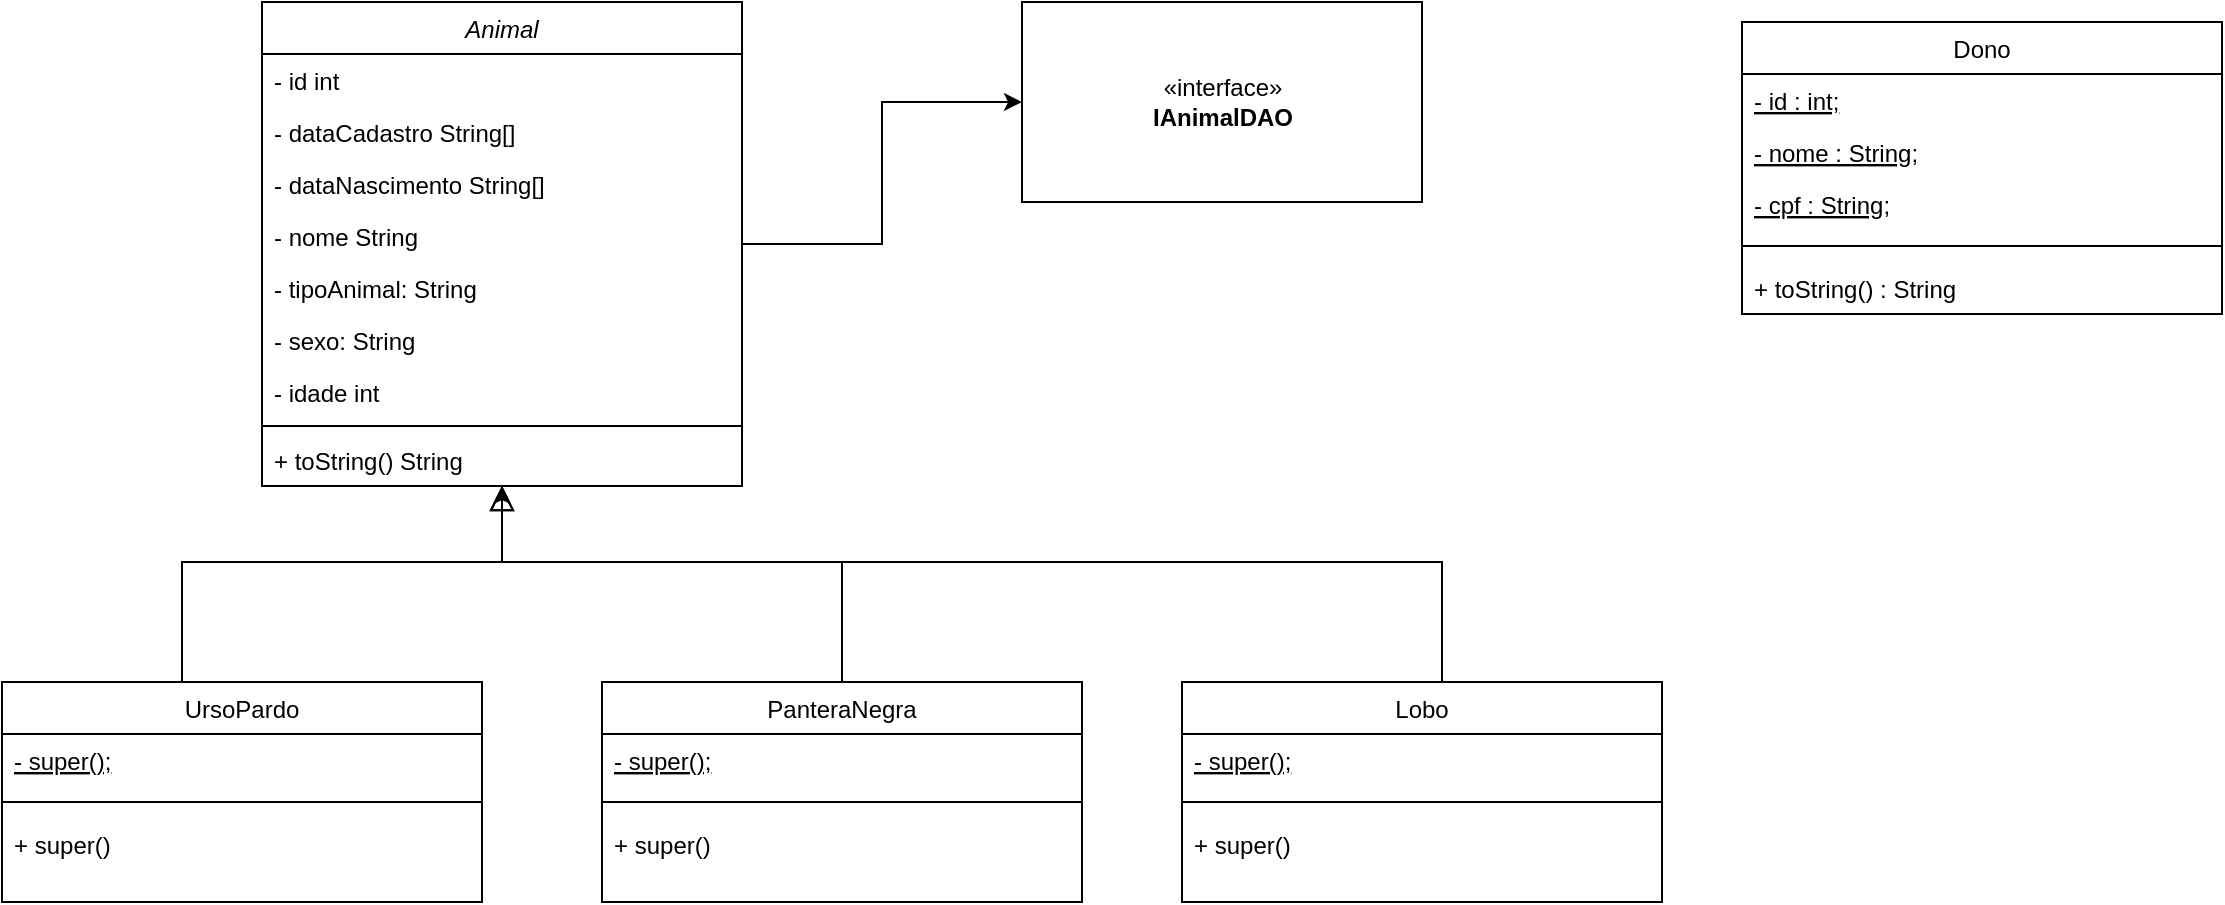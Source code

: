 <mxfile version="15.5.0" type="device"><diagram id="C5RBs43oDa-KdzZeNtuy" name="Page-1"><mxGraphModel dx="1102" dy="460" grid="1" gridSize="10" guides="1" tooltips="1" connect="1" arrows="1" fold="1" page="1" pageScale="1" pageWidth="827" pageHeight="1169" math="0" shadow="0"><root><mxCell id="WIyWlLk6GJQsqaUBKTNV-0"/><mxCell id="WIyWlLk6GJQsqaUBKTNV-1" parent="WIyWlLk6GJQsqaUBKTNV-0"/><mxCell id="q1cd16_zX9IHNQl2Ljmg-9" value="" style="edgeStyle=orthogonalEdgeStyle;rounded=0;orthogonalLoop=1;jettySize=auto;html=1;entryX=0;entryY=0.5;entryDx=0;entryDy=0;" edge="1" parent="WIyWlLk6GJQsqaUBKTNV-1" source="zkfFHV4jXpPFQw0GAbJ--0" target="q1cd16_zX9IHNQl2Ljmg-0"><mxGeometry relative="1" as="geometry"><mxPoint x="480" y="89" as="targetPoint"/></mxGeometry></mxCell><mxCell id="zkfFHV4jXpPFQw0GAbJ--0" value="Animal" style="swimlane;fontStyle=2;align=center;verticalAlign=top;childLayout=stackLayout;horizontal=1;startSize=26;horizontalStack=0;resizeParent=1;resizeLast=0;collapsible=1;marginBottom=0;rounded=0;shadow=0;strokeWidth=1;" parent="WIyWlLk6GJQsqaUBKTNV-1" vertex="1"><mxGeometry x="200" y="20" width="240" height="242" as="geometry"><mxRectangle x="240" y="20" width="160" height="26" as="alternateBounds"/></mxGeometry></mxCell><mxCell id="q1cd16_zX9IHNQl2Ljmg-18" value="- id int" style="text;align=left;verticalAlign=top;spacingLeft=4;spacingRight=4;overflow=hidden;rotatable=0;points=[[0,0.5],[1,0.5]];portConstraint=eastwest;rounded=0;shadow=0;html=0;" vertex="1" parent="zkfFHV4jXpPFQw0GAbJ--0"><mxGeometry y="26" width="240" height="26" as="geometry"/></mxCell><mxCell id="q1cd16_zX9IHNQl2Ljmg-19" value="- dataCadastro String[]" style="text;align=left;verticalAlign=top;spacingLeft=4;spacingRight=4;overflow=hidden;rotatable=0;points=[[0,0.5],[1,0.5]];portConstraint=eastwest;" vertex="1" parent="zkfFHV4jXpPFQw0GAbJ--0"><mxGeometry y="52" width="240" height="26" as="geometry"/></mxCell><mxCell id="q1cd16_zX9IHNQl2Ljmg-20" value="- dataNascimento String[]" style="text;align=left;verticalAlign=top;spacingLeft=4;spacingRight=4;overflow=hidden;rotatable=0;points=[[0,0.5],[1,0.5]];portConstraint=eastwest;" vertex="1" parent="zkfFHV4jXpPFQw0GAbJ--0"><mxGeometry y="78" width="240" height="26" as="geometry"/></mxCell><mxCell id="q1cd16_zX9IHNQl2Ljmg-21" value="- nome String" style="text;align=left;verticalAlign=top;spacingLeft=4;spacingRight=4;overflow=hidden;rotatable=0;points=[[0,0.5],[1,0.5]];portConstraint=eastwest;rounded=0;shadow=0;html=0;" vertex="1" parent="zkfFHV4jXpPFQw0GAbJ--0"><mxGeometry y="104" width="240" height="26" as="geometry"/></mxCell><mxCell id="q1cd16_zX9IHNQl2Ljmg-41" value="- tipoAnimal: String" style="text;align=left;verticalAlign=top;spacingLeft=4;spacingRight=4;overflow=hidden;rotatable=0;points=[[0,0.5],[1,0.5]];portConstraint=eastwest;rounded=0;shadow=0;html=0;" vertex="1" parent="zkfFHV4jXpPFQw0GAbJ--0"><mxGeometry y="130" width="240" height="26" as="geometry"/></mxCell><mxCell id="q1cd16_zX9IHNQl2Ljmg-42" value="- sexo: String" style="text;align=left;verticalAlign=top;spacingLeft=4;spacingRight=4;overflow=hidden;rotatable=0;points=[[0,0.5],[1,0.5]];portConstraint=eastwest;rounded=0;shadow=0;html=0;" vertex="1" parent="zkfFHV4jXpPFQw0GAbJ--0"><mxGeometry y="156" width="240" height="26" as="geometry"/></mxCell><mxCell id="q1cd16_zX9IHNQl2Ljmg-22" value="- idade int" style="text;align=left;verticalAlign=top;spacingLeft=4;spacingRight=4;overflow=hidden;rotatable=0;points=[[0,0.5],[1,0.5]];portConstraint=eastwest;rounded=0;shadow=0;html=0;" vertex="1" parent="zkfFHV4jXpPFQw0GAbJ--0"><mxGeometry y="182" width="240" height="26" as="geometry"/></mxCell><mxCell id="zkfFHV4jXpPFQw0GAbJ--4" value="" style="line;html=1;strokeWidth=1;align=left;verticalAlign=middle;spacingTop=-1;spacingLeft=3;spacingRight=3;rotatable=0;labelPosition=right;points=[];portConstraint=eastwest;" parent="zkfFHV4jXpPFQw0GAbJ--0" vertex="1"><mxGeometry y="208" width="240" height="8" as="geometry"/></mxCell><mxCell id="zkfFHV4jXpPFQw0GAbJ--5" value="+ toString() String" style="text;align=left;verticalAlign=top;spacingLeft=4;spacingRight=4;overflow=hidden;rotatable=0;points=[[0,0.5],[1,0.5]];portConstraint=eastwest;" parent="zkfFHV4jXpPFQw0GAbJ--0" vertex="1"><mxGeometry y="216" width="240" height="26" as="geometry"/></mxCell><mxCell id="zkfFHV4jXpPFQw0GAbJ--6" value="UrsoPardo" style="swimlane;fontStyle=0;align=center;verticalAlign=top;childLayout=stackLayout;horizontal=1;startSize=26;horizontalStack=0;resizeParent=1;resizeLast=0;collapsible=1;marginBottom=0;rounded=0;shadow=0;strokeWidth=1;" parent="WIyWlLk6GJQsqaUBKTNV-1" vertex="1"><mxGeometry x="70" y="360" width="240" height="110" as="geometry"><mxRectangle x="130" y="380" width="160" height="26" as="alternateBounds"/></mxGeometry></mxCell><mxCell id="zkfFHV4jXpPFQw0GAbJ--10" value="- super();" style="text;align=left;verticalAlign=top;spacingLeft=4;spacingRight=4;overflow=hidden;rotatable=0;points=[[0,0.5],[1,0.5]];portConstraint=eastwest;fontStyle=4" parent="zkfFHV4jXpPFQw0GAbJ--6" vertex="1"><mxGeometry y="26" width="240" height="26" as="geometry"/></mxCell><mxCell id="zkfFHV4jXpPFQw0GAbJ--9" value="" style="line;html=1;strokeWidth=1;align=left;verticalAlign=middle;spacingTop=-1;spacingLeft=3;spacingRight=3;rotatable=0;labelPosition=right;points=[];portConstraint=eastwest;" parent="zkfFHV4jXpPFQw0GAbJ--6" vertex="1"><mxGeometry y="52" width="240" height="16" as="geometry"/></mxCell><mxCell id="zkfFHV4jXpPFQw0GAbJ--11" value="+ super()" style="text;align=left;verticalAlign=top;spacingLeft=4;spacingRight=4;overflow=hidden;rotatable=0;points=[[0,0.5],[1,0.5]];portConstraint=eastwest;" parent="zkfFHV4jXpPFQw0GAbJ--6" vertex="1"><mxGeometry y="68" width="240" height="26" as="geometry"/></mxCell><mxCell id="zkfFHV4jXpPFQw0GAbJ--12" value="" style="endArrow=block;endSize=10;endFill=0;shadow=0;strokeWidth=1;rounded=0;edgeStyle=elbowEdgeStyle;elbow=vertical;" parent="WIyWlLk6GJQsqaUBKTNV-1" source="zkfFHV4jXpPFQw0GAbJ--6" target="zkfFHV4jXpPFQw0GAbJ--0" edge="1"><mxGeometry width="160" relative="1" as="geometry"><mxPoint x="200" y="203" as="sourcePoint"/><mxPoint x="200" y="203" as="targetPoint"/><Array as="points"><mxPoint x="160" y="300"/></Array></mxGeometry></mxCell><mxCell id="zkfFHV4jXpPFQw0GAbJ--16" value="" style="endArrow=block;endSize=10;endFill=0;shadow=0;strokeWidth=1;rounded=0;edgeStyle=elbowEdgeStyle;elbow=vertical;exitX=0.5;exitY=0;exitDx=0;exitDy=0;" parent="WIyWlLk6GJQsqaUBKTNV-1" source="q1cd16_zX9IHNQl2Ljmg-23" target="zkfFHV4jXpPFQw0GAbJ--0" edge="1"><mxGeometry width="160" relative="1" as="geometry"><mxPoint x="410" y="360" as="sourcePoint"/><mxPoint x="310" y="271" as="targetPoint"/><Array as="points"><mxPoint x="520" y="300"/></Array></mxGeometry></mxCell><mxCell id="q1cd16_zX9IHNQl2Ljmg-0" value="«interface»&lt;br&gt;&lt;b&gt;IAnimalDAO&lt;/b&gt;" style="html=1;" vertex="1" parent="WIyWlLk6GJQsqaUBKTNV-1"><mxGeometry x="580" y="20" width="200" height="100" as="geometry"/></mxCell><mxCell id="q1cd16_zX9IHNQl2Ljmg-23" value="PanteraNegra" style="swimlane;fontStyle=0;align=center;verticalAlign=top;childLayout=stackLayout;horizontal=1;startSize=26;horizontalStack=0;resizeParent=1;resizeLast=0;collapsible=1;marginBottom=0;rounded=0;shadow=0;strokeWidth=1;" vertex="1" parent="WIyWlLk6GJQsqaUBKTNV-1"><mxGeometry x="370" y="360" width="240" height="110" as="geometry"><mxRectangle x="130" y="380" width="160" height="26" as="alternateBounds"/></mxGeometry></mxCell><mxCell id="q1cd16_zX9IHNQl2Ljmg-24" value="- super();" style="text;align=left;verticalAlign=top;spacingLeft=4;spacingRight=4;overflow=hidden;rotatable=0;points=[[0,0.5],[1,0.5]];portConstraint=eastwest;fontStyle=4" vertex="1" parent="q1cd16_zX9IHNQl2Ljmg-23"><mxGeometry y="26" width="240" height="26" as="geometry"/></mxCell><mxCell id="q1cd16_zX9IHNQl2Ljmg-25" value="" style="line;html=1;strokeWidth=1;align=left;verticalAlign=middle;spacingTop=-1;spacingLeft=3;spacingRight=3;rotatable=0;labelPosition=right;points=[];portConstraint=eastwest;" vertex="1" parent="q1cd16_zX9IHNQl2Ljmg-23"><mxGeometry y="52" width="240" height="16" as="geometry"/></mxCell><mxCell id="q1cd16_zX9IHNQl2Ljmg-26" value="+ super()" style="text;align=left;verticalAlign=top;spacingLeft=4;spacingRight=4;overflow=hidden;rotatable=0;points=[[0,0.5],[1,0.5]];portConstraint=eastwest;" vertex="1" parent="q1cd16_zX9IHNQl2Ljmg-23"><mxGeometry y="68" width="240" height="26" as="geometry"/></mxCell><mxCell id="q1cd16_zX9IHNQl2Ljmg-32" value="" style="edgeStyle=orthogonalEdgeStyle;rounded=0;orthogonalLoop=1;jettySize=auto;html=1;entryX=0.5;entryY=1;entryDx=0;entryDy=0;" edge="1" parent="WIyWlLk6GJQsqaUBKTNV-1" source="q1cd16_zX9IHNQl2Ljmg-27" target="zkfFHV4jXpPFQw0GAbJ--0"><mxGeometry relative="1" as="geometry"><Array as="points"><mxPoint x="790" y="300"/><mxPoint x="320" y="300"/></Array></mxGeometry></mxCell><mxCell id="q1cd16_zX9IHNQl2Ljmg-27" value="Lobo" style="swimlane;fontStyle=0;align=center;verticalAlign=top;childLayout=stackLayout;horizontal=1;startSize=26;horizontalStack=0;resizeParent=1;resizeLast=0;collapsible=1;marginBottom=0;rounded=0;shadow=0;strokeWidth=1;" vertex="1" parent="WIyWlLk6GJQsqaUBKTNV-1"><mxGeometry x="660" y="360" width="240" height="110" as="geometry"><mxRectangle x="130" y="380" width="160" height="26" as="alternateBounds"/></mxGeometry></mxCell><mxCell id="q1cd16_zX9IHNQl2Ljmg-28" value="- super();" style="text;align=left;verticalAlign=top;spacingLeft=4;spacingRight=4;overflow=hidden;rotatable=0;points=[[0,0.5],[1,0.5]];portConstraint=eastwest;fontStyle=4" vertex="1" parent="q1cd16_zX9IHNQl2Ljmg-27"><mxGeometry y="26" width="240" height="26" as="geometry"/></mxCell><mxCell id="q1cd16_zX9IHNQl2Ljmg-29" value="" style="line;html=1;strokeWidth=1;align=left;verticalAlign=middle;spacingTop=-1;spacingLeft=3;spacingRight=3;rotatable=0;labelPosition=right;points=[];portConstraint=eastwest;" vertex="1" parent="q1cd16_zX9IHNQl2Ljmg-27"><mxGeometry y="52" width="240" height="16" as="geometry"/></mxCell><mxCell id="q1cd16_zX9IHNQl2Ljmg-30" value="+ super()" style="text;align=left;verticalAlign=top;spacingLeft=4;spacingRight=4;overflow=hidden;rotatable=0;points=[[0,0.5],[1,0.5]];portConstraint=eastwest;" vertex="1" parent="q1cd16_zX9IHNQl2Ljmg-27"><mxGeometry y="68" width="240" height="26" as="geometry"/></mxCell><mxCell id="q1cd16_zX9IHNQl2Ljmg-33" value="Dono" style="swimlane;fontStyle=0;align=center;verticalAlign=top;childLayout=stackLayout;horizontal=1;startSize=26;horizontalStack=0;resizeParent=1;resizeLast=0;collapsible=1;marginBottom=0;rounded=0;shadow=0;strokeWidth=1;" vertex="1" parent="WIyWlLk6GJQsqaUBKTNV-1"><mxGeometry x="940" y="30" width="240" height="146" as="geometry"><mxRectangle x="130" y="380" width="160" height="26" as="alternateBounds"/></mxGeometry></mxCell><mxCell id="q1cd16_zX9IHNQl2Ljmg-34" value="- id : int;" style="text;align=left;verticalAlign=top;spacingLeft=4;spacingRight=4;overflow=hidden;rotatable=0;points=[[0,0.5],[1,0.5]];portConstraint=eastwest;fontStyle=4" vertex="1" parent="q1cd16_zX9IHNQl2Ljmg-33"><mxGeometry y="26" width="240" height="26" as="geometry"/></mxCell><mxCell id="q1cd16_zX9IHNQl2Ljmg-37" value="- nome : String;" style="text;align=left;verticalAlign=top;spacingLeft=4;spacingRight=4;overflow=hidden;rotatable=0;points=[[0,0.5],[1,0.5]];portConstraint=eastwest;fontStyle=4" vertex="1" parent="q1cd16_zX9IHNQl2Ljmg-33"><mxGeometry y="52" width="240" height="26" as="geometry"/></mxCell><mxCell id="q1cd16_zX9IHNQl2Ljmg-38" value="- cpf : String;" style="text;align=left;verticalAlign=top;spacingLeft=4;spacingRight=4;overflow=hidden;rotatable=0;points=[[0,0.5],[1,0.5]];portConstraint=eastwest;fontStyle=4" vertex="1" parent="q1cd16_zX9IHNQl2Ljmg-33"><mxGeometry y="78" width="240" height="26" as="geometry"/></mxCell><mxCell id="q1cd16_zX9IHNQl2Ljmg-35" value="" style="line;html=1;strokeWidth=1;align=left;verticalAlign=middle;spacingTop=-1;spacingLeft=3;spacingRight=3;rotatable=0;labelPosition=right;points=[];portConstraint=eastwest;" vertex="1" parent="q1cd16_zX9IHNQl2Ljmg-33"><mxGeometry y="104" width="240" height="16" as="geometry"/></mxCell><mxCell id="q1cd16_zX9IHNQl2Ljmg-36" value="+ toString() : String" style="text;align=left;verticalAlign=top;spacingLeft=4;spacingRight=4;overflow=hidden;rotatable=0;points=[[0,0.5],[1,0.5]];portConstraint=eastwest;" vertex="1" parent="q1cd16_zX9IHNQl2Ljmg-33"><mxGeometry y="120" width="240" height="26" as="geometry"/></mxCell></root></mxGraphModel></diagram></mxfile>